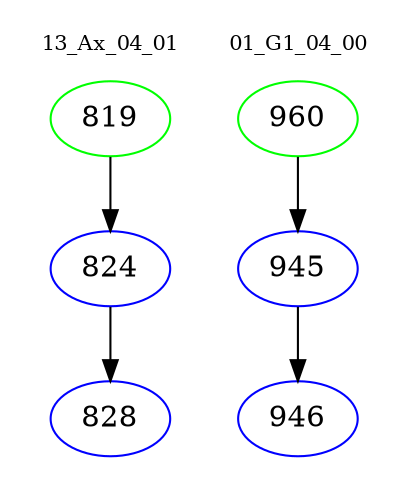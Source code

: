 digraph{
subgraph cluster_0 {
color = white
label = "13_Ax_04_01";
fontsize=10;
T0_819 [label="819", color="green"]
T0_819 -> T0_824 [color="black"]
T0_824 [label="824", color="blue"]
T0_824 -> T0_828 [color="black"]
T0_828 [label="828", color="blue"]
}
subgraph cluster_1 {
color = white
label = "01_G1_04_00";
fontsize=10;
T1_960 [label="960", color="green"]
T1_960 -> T1_945 [color="black"]
T1_945 [label="945", color="blue"]
T1_945 -> T1_946 [color="black"]
T1_946 [label="946", color="blue"]
}
}
